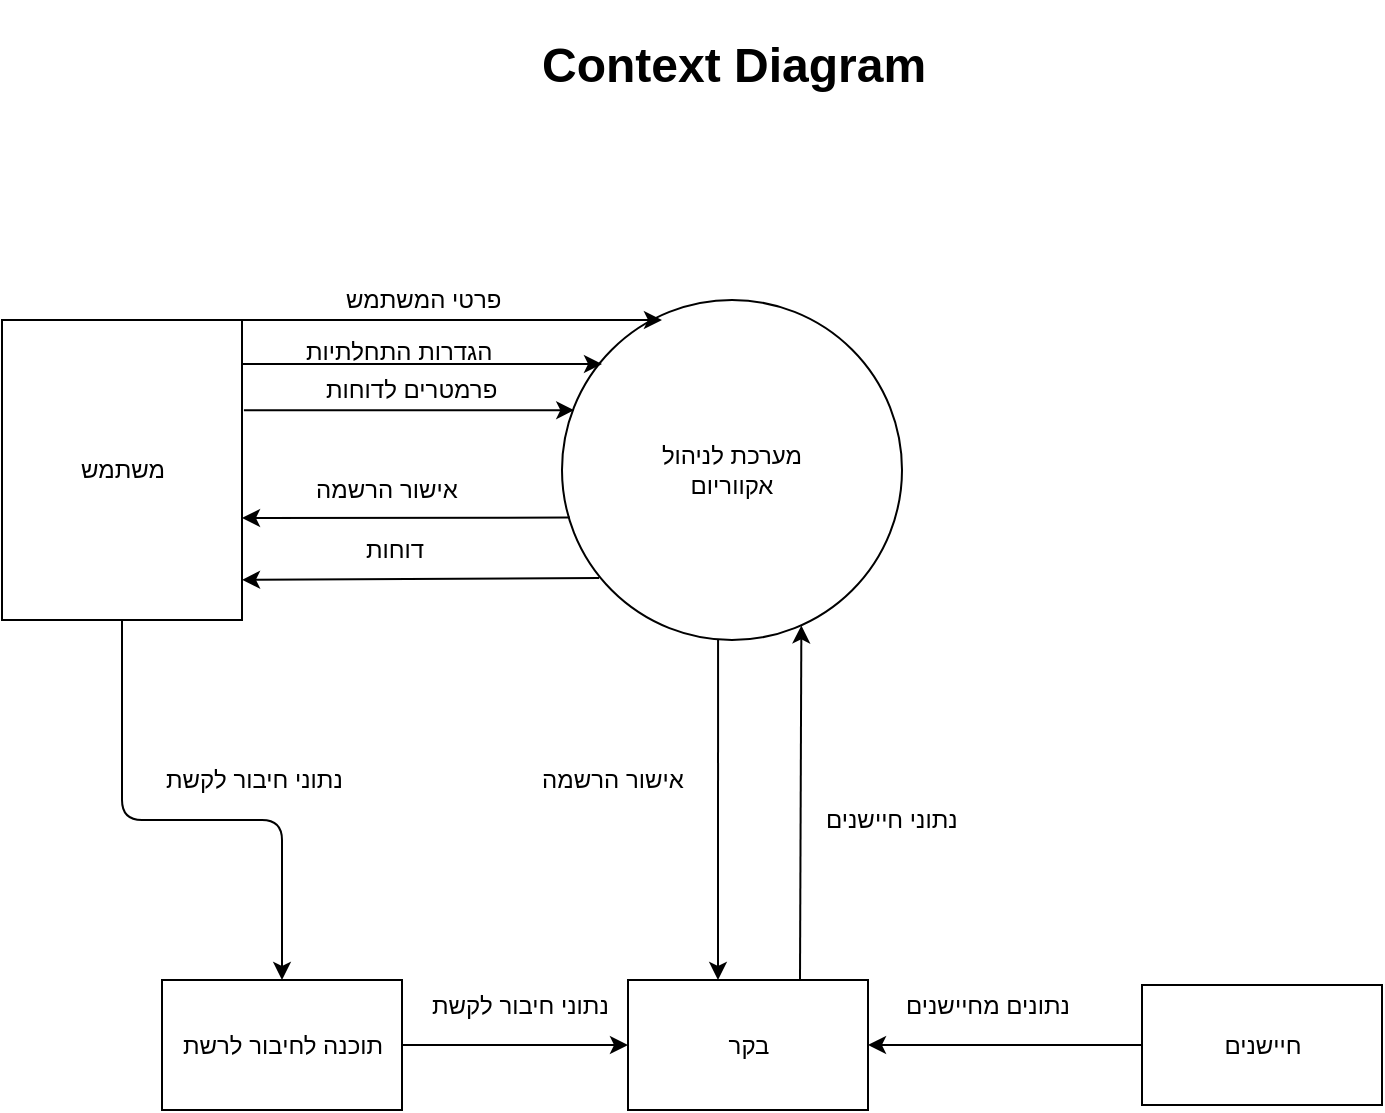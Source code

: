 <mxfile version="15.2.7" type="device"><diagram id="Ip-vi6vswP__0hf-eg_0" name="Page-1"><mxGraphModel dx="1662" dy="794" grid="1" gridSize="10" guides="1" tooltips="1" connect="1" arrows="1" fold="1" page="1" pageScale="1" pageWidth="827" pageHeight="1169" math="0" shadow="0"><root><mxCell id="0"/><mxCell id="1" parent="0"/><mxCell id="GB99eAupsrt33GQKdxpN-1" value="&lt;h1&gt;Context Diagram&lt;/h1&gt;" style="text;html=1;resizable=0;points=[];autosize=1;align=left;verticalAlign=top;spacingTop=-4;" parent="1" vertex="1"><mxGeometry x="308" y="30" width="210" height="50" as="geometry"/></mxCell><mxCell id="GB99eAupsrt33GQKdxpN-2" value="מערכת לניהול&lt;br&gt;אקווריום" style="ellipse;whiteSpace=wrap;html=1;aspect=fixed;" parent="1" vertex="1"><mxGeometry x="320" y="180" width="170" height="170" as="geometry"/></mxCell><mxCell id="GB99eAupsrt33GQKdxpN-3" value="משתמש" style="html=1;" parent="1" vertex="1"><mxGeometry x="40" y="190" width="120" height="150" as="geometry"/></mxCell><mxCell id="GB99eAupsrt33GQKdxpN-4" value="בקר" style="html=1;" parent="1" vertex="1"><mxGeometry x="353" y="520" width="120" height="65" as="geometry"/></mxCell><mxCell id="GB99eAupsrt33GQKdxpN-5" value="חיישנים" style="html=1;" parent="1" vertex="1"><mxGeometry x="610" y="522.5" width="120" height="60" as="geometry"/></mxCell><mxCell id="GB99eAupsrt33GQKdxpN-7" value="" style="endArrow=classic;html=1;exitX=0.992;exitY=0;exitDx=0;exitDy=0;exitPerimeter=0;entryX=0.294;entryY=0.059;entryDx=0;entryDy=0;entryPerimeter=0;" parent="1" source="GB99eAupsrt33GQKdxpN-3" target="GB99eAupsrt33GQKdxpN-2" edge="1"><mxGeometry width="50" height="50" relative="1" as="geometry"><mxPoint x="180" y="290" as="sourcePoint"/><mxPoint x="360" y="190" as="targetPoint"/></mxGeometry></mxCell><mxCell id="GB99eAupsrt33GQKdxpN-8" value="&lt;span class=&quot;fontstyle0&quot;&gt;פרטי המשתמש&lt;/span&gt;&amp;nbsp;&amp;nbsp;" style="text;html=1;resizable=0;points=[];autosize=1;align=left;verticalAlign=top;spacingTop=-4;" parent="1" vertex="1"><mxGeometry x="210" y="170" width="90" height="20" as="geometry"/></mxCell><mxCell id="GB99eAupsrt33GQKdxpN-9" value="" style="endArrow=classic;html=1;exitX=1;exitY=0.147;exitDx=0;exitDy=0;exitPerimeter=0;" parent="1" source="GB99eAupsrt33GQKdxpN-3" edge="1"><mxGeometry width="50" height="50" relative="1" as="geometry"><mxPoint x="140" y="263" as="sourcePoint"/><mxPoint x="340" y="212" as="targetPoint"/></mxGeometry></mxCell><mxCell id="GB99eAupsrt33GQKdxpN-10" value="&lt;span class=&quot;fontstyle0&quot;&gt;הגדרות התחלתיות&lt;/span&gt;&amp;nbsp;&amp;nbsp;" style="text;html=1;resizable=0;points=[];autosize=1;align=left;verticalAlign=top;spacingTop=-4;" parent="1" vertex="1"><mxGeometry x="190" y="195.5" width="110" height="20" as="geometry"/></mxCell><mxCell id="GB99eAupsrt33GQKdxpN-12" value="" style="endArrow=classic;html=1;entryX=0.036;entryY=0.324;entryDx=0;entryDy=0;entryPerimeter=0;exitX=1.008;exitY=0.301;exitDx=0;exitDy=0;exitPerimeter=0;" parent="1" target="GB99eAupsrt33GQKdxpN-2" edge="1" source="GB99eAupsrt33GQKdxpN-3"><mxGeometry width="50" height="50" relative="1" as="geometry"><mxPoint x="161" y="235" as="sourcePoint"/><mxPoint x="260" y="260" as="targetPoint"/></mxGeometry></mxCell><mxCell id="GB99eAupsrt33GQKdxpN-13" value="&lt;span class=&quot;fontstyle0&quot;&gt;פרמטרים לדוחות&lt;/span&gt;&amp;nbsp;&amp;nbsp;" style="text;html=1;resizable=0;points=[];autosize=1;align=left;verticalAlign=top;spacingTop=-4;" parent="1" vertex="1"><mxGeometry x="200" y="215" width="100" height="20" as="geometry"/></mxCell><mxCell id="GB99eAupsrt33GQKdxpN-16" value="" style="endArrow=classic;html=1;exitX=0.023;exitY=0.64;exitDx=0;exitDy=0;exitPerimeter=0;" parent="1" source="GB99eAupsrt33GQKdxpN-2" edge="1"><mxGeometry width="50" height="50" relative="1" as="geometry"><mxPoint x="240" y="440" as="sourcePoint"/><mxPoint x="160" y="289" as="targetPoint"/></mxGeometry></mxCell><mxCell id="GB99eAupsrt33GQKdxpN-17" value="&lt;span class=&quot;fontstyle0&quot;&gt;אישור הרשמה&lt;/span&gt;&amp;nbsp;&amp;nbsp;" style="text;html=1;resizable=0;points=[];autosize=1;align=left;verticalAlign=top;spacingTop=-4;" parent="1" vertex="1"><mxGeometry x="195" y="265" width="90" height="20" as="geometry"/></mxCell><mxCell id="GB99eAupsrt33GQKdxpN-18" value="" style="endArrow=classic;html=1;exitX=0.109;exitY=0.818;exitDx=0;exitDy=0;exitPerimeter=0;entryX=1;entryY=0.866;entryDx=0;entryDy=0;entryPerimeter=0;" parent="1" source="GB99eAupsrt33GQKdxpN-2" edge="1" target="GB99eAupsrt33GQKdxpN-3"><mxGeometry width="50" height="50" relative="1" as="geometry"><mxPoint x="270" y="420" as="sourcePoint"/><mxPoint x="160" y="322" as="targetPoint"/></mxGeometry></mxCell><mxCell id="GB99eAupsrt33GQKdxpN-19" value="&lt;span class=&quot;fontstyle0&quot;&gt;דוחות&lt;/span&gt;&amp;nbsp;&amp;nbsp;" style="text;html=1;resizable=0;points=[];autosize=1;align=left;verticalAlign=top;spacingTop=-4;" parent="1" vertex="1"><mxGeometry x="220" y="295" width="50" height="20" as="geometry"/></mxCell><mxCell id="GB99eAupsrt33GQKdxpN-22" value="" style="endArrow=classic;html=1;exitX=0;exitY=0.5;exitDx=0;exitDy=0;entryX=1;entryY=0.5;entryDx=0;entryDy=0;" parent="1" source="GB99eAupsrt33GQKdxpN-5" target="GB99eAupsrt33GQKdxpN-4" edge="1"><mxGeometry width="50" height="50" relative="1" as="geometry"><mxPoint x="560" y="290" as="sourcePoint"/><mxPoint x="610" y="240" as="targetPoint"/></mxGeometry></mxCell><mxCell id="GB99eAupsrt33GQKdxpN-23" value="&lt;span class=&quot;fontstyle0&quot;&gt;נתונים מחיישנים&lt;/span&gt;&amp;nbsp;&amp;nbsp;" style="text;html=1;resizable=0;points=[];autosize=1;align=left;verticalAlign=top;spacingTop=-4;" parent="1" vertex="1"><mxGeometry x="490" y="522.5" width="100" height="20" as="geometry"/></mxCell><mxCell id="GB99eAupsrt33GQKdxpN-26" value="" style="endArrow=classic;html=1;exitX=0.459;exitY=1;exitDx=0;exitDy=0;exitPerimeter=0;entryX=0.375;entryY=0;entryDx=0;entryDy=0;entryPerimeter=0;" parent="1" source="GB99eAupsrt33GQKdxpN-2" target="GB99eAupsrt33GQKdxpN-4" edge="1"><mxGeometry width="50" height="50" relative="1" as="geometry"><mxPoint x="280" y="500" as="sourcePoint"/><mxPoint x="405" y="520" as="targetPoint"/><Array as="points"/></mxGeometry></mxCell><mxCell id="GB99eAupsrt33GQKdxpN-27" value="אישור הרשמה" style="text;html=1;resizable=0;points=[];autosize=1;align=left;verticalAlign=top;spacingTop=-4;" parent="1" vertex="1"><mxGeometry x="308" y="410" width="80" height="20" as="geometry"/></mxCell><mxCell id="GB99eAupsrt33GQKdxpN-28" value="" style="endArrow=classic;html=1;entryX=0.704;entryY=0.957;entryDx=0;entryDy=0;entryPerimeter=0;" parent="1" edge="1" target="GB99eAupsrt33GQKdxpN-2"><mxGeometry width="50" height="50" relative="1" as="geometry"><mxPoint x="439" y="520" as="sourcePoint"/><mxPoint x="442" y="344" as="targetPoint"/><Array as="points"/></mxGeometry></mxCell><mxCell id="GB99eAupsrt33GQKdxpN-29" value="נתוני חיישנים&amp;nbsp;" style="text;html=1;resizable=0;points=[];autosize=1;align=left;verticalAlign=top;spacingTop=-4;" parent="1" vertex="1"><mxGeometry x="450" y="430" width="80" height="20" as="geometry"/></mxCell><mxCell id="bHTgqC6DiIUfkbVPlo0w-7" style="edgeStyle=orthogonalEdgeStyle;rounded=0;orthogonalLoop=1;jettySize=auto;html=1;exitX=1;exitY=0.5;exitDx=0;exitDy=0;entryX=0;entryY=0.5;entryDx=0;entryDy=0;" edge="1" parent="1" source="bHTgqC6DiIUfkbVPlo0w-1" target="GB99eAupsrt33GQKdxpN-4"><mxGeometry relative="1" as="geometry"/></mxCell><mxCell id="bHTgqC6DiIUfkbVPlo0w-1" value="תוכנה לחיבור לרשת" style="html=1;" vertex="1" parent="1"><mxGeometry x="120" y="520" width="120" height="65" as="geometry"/></mxCell><mxCell id="bHTgqC6DiIUfkbVPlo0w-2" value="" style="endArrow=classic;html=1;exitX=0.5;exitY=1;exitDx=0;exitDy=0;entryX=0.5;entryY=0;entryDx=0;entryDy=0;" edge="1" parent="1" source="GB99eAupsrt33GQKdxpN-3" target="bHTgqC6DiIUfkbVPlo0w-1"><mxGeometry width="50" height="50" relative="1" as="geometry"><mxPoint x="170" y="420" as="sourcePoint"/><mxPoint x="220" y="370" as="targetPoint"/><Array as="points"><mxPoint x="100" y="440"/><mxPoint x="180" y="440"/></Array></mxGeometry></mxCell><mxCell id="bHTgqC6DiIUfkbVPlo0w-3" value="נתוני חיבור לקשת" style="text;html=1;resizable=0;points=[];autosize=1;align=left;verticalAlign=top;spacingTop=-4;" vertex="1" parent="1"><mxGeometry x="120" y="410" width="100" height="20" as="geometry"/></mxCell><mxCell id="bHTgqC6DiIUfkbVPlo0w-5" value="נתוני חיבור לקשת" style="text;html=1;resizable=0;points=[];autosize=1;align=left;verticalAlign=top;spacingTop=-4;" vertex="1" parent="1"><mxGeometry x="253" y="522.5" width="100" height="20" as="geometry"/></mxCell></root></mxGraphModel></diagram></mxfile>